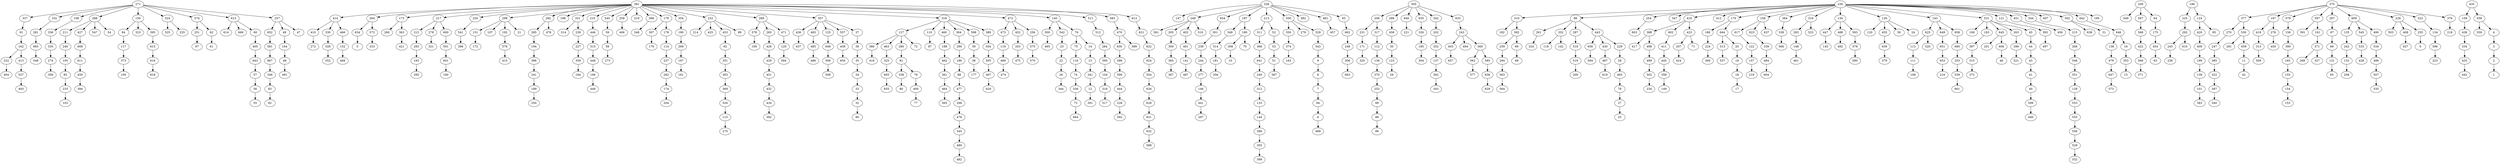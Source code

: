 digraph G {
    271 -> 337;
    381 -> 414;
    381 -> 264;
    264 -> 634;
    414 -> 410;
    410 -> 272;
    381 -> 173;
    173 -> 260;
    381 -> 217;
    217 -> 212;
    212 -> 293;
    293 -> 193;
    193 -> 295;
    328 -> 147;
    328 -> 249;
    249 -> 561;
    328 -> 654;
    654 -> 301;
    301 -> 238;
    271 -> 102;
    305 -> 206;
    305 -> 286;
    206 -> 231;
    231 -> 171;
    171 -> 320;
    238 -> 244;
    244 -> 277;
    277 -> 146;
    146 -> 441;
    441 -> 297;
    230 -> 310;
    310 -> 182;
    381 -> 220;
    220 -> 541;
    541 -> 398;
    209 -> 549;
    381 -> 299;
    299 -> 151;
    151 -> 172;
    305 -> 640;
    640 -> 221;
    196 -> 225;
    381 -> 282;
    282 -> 285;
    285 -> 194;
    194 -> 386;
    386 -> 241;
    241 -> 189;
    189 -> 250;
    328 -> 187;
    381 -> 198;
    230 -> 86;
    86 -> 261;
    261 -> 324;
    305 -> 635;
    635 -> 326;
    326 -> 185;
    185 -> 304;
    381 -> 331;
    331 -> 314;
    271 -> 108;
    108 -> 336;
    336 -> 335;
    335 -> 274;
    274 -> 309;
    264 -> 572;
    572 -> 333;
    305 -> 342;
    342 -> 202;
    202 -> 352;
    352 -> 137;
    137 -> 362;
    362 -> 343;
    173 -> 363;
    363 -> 421;
    249 -> 205;
    205 -> 300;
    300 -> 365;
    365 -> 367;
    381 -> 210;
    217 -> 278;
    278 -> 321;
    328 -> 213;
    213 -> 311;
    311 -> 368;
    368 -> 641;
    641 -> 240;
    230 -> 254;
    328 -> 550;
    550 -> 350;
    350 -> 374;
    374 -> 163;
    381 -> 540;
    375 -> 377;
    328 -> 382;
    377 -> 270;
    270 -> 247;
    247 -> 385;
    385 -> 322;
    322 -> 387;
    387 -> 340;
    240 -> 312;
    312 -> 133;
    133 -> 144;
    144 -> 396;
    396 -> 355;
    355 -> 399;
    230 -> 347;
    381 -> 258;
    258 -> 406;
    230 -> 416;
    416 -> 388;
    388 -> 417;
    381 -> 319;
    381 -> 366;
    366 -> 348;
    375 -> 197;
    197 -> 419;
    419 -> 313;
    313 -> 509;
    187 -> 349;
    349 -> 514;
    514 -> 181;
    181 -> 356;
    331 -> 239;
    239 -> 227;
    227 -> 359;
    359 -> 184;
    230 -> 412;
    381 -> 179;
    179 -> 307;
    307 -> 176;
    299 -> 107;
    179 -> 178;
    178 -> 114;
    114 -> 237;
    237 -> 262;
    262 -> 174;
    174 -> 204;
    381 -> 354;
    230 -> 170;
    170 -> 168;
    168 -> 224;
    224 -> 360;
    354 -> 190;
    190 -> 269;
    269 -> 167;
    167 -> 161;
    381 -> 232;
    232 -> 214;
    230 -> 158;
    158 -> 617;
    617 -> 122;
    122 -> 157;
    157 -> 219;
    230 -> 384;
    375 -> 579;
    579 -> 156;
    156 -> 390;
    390 -> 165;
    165 -> 155;
    155 -> 154;
    154 -> 153;
    416 -> 602;
    602 -> 411;
    411 -> 445;
    445 -> 358;
    358 -> 149;
    206 -> 317;
    317 -> 112;
    305 -> 633;
    230 -> 316;
    316 -> 283;
    283 -> 148;
    148 -> 461;
    249 -> 402;
    402 -> 401;
    401 -> 141;
    141 -> 487;
    112 -> 136;
    136 -> 370;
    230 -> 130;
    375 -> 597;
    597 -> 591;
    130 -> 447;
    447 -> 145;
    230 -> 126;
    375 -> 267;
    196 -> 124;
    126 -> 120;
    124 -> 420;
    420 -> 409;
    409 -> 199;
    199 -> 139;
    86 -> 332;
    332 -> 118;
    86 -> 287;
    230 -> 143;
    143 -> 625;
    625 -> 113;
    113 -> 111;
    111 -> 109;
    230 -> 531;
    531 -> 106;
    271 -> 288;
    288 -> 211;
    211 -> 246;
    246 -> 105;
    105 -> 85;
    85 -> 233;
    233 -> 103;
    139 -> 101;
    101 -> 383;
    370 -> 252;
    252 -> 99;
    99 -> 98;
    98 -> 96;
    225 -> 292;
    124 -> 95;
    292 -> 245;
    245 -> 236;
    531 -> 183;
    183 -> 397;
    397 -> 315;
    315 -> 372;
    337 -> 91;
    91 -> 162;
    162 -> 222;
    222 -> 404;
    230 -> 121;
    381 -> 289;
    289 -> 378;
    378 -> 169;
    531 -> 645;
    645 -> 201;
    271 -> 150;
    150 -> 84;
    84 -> 117;
    117 -> 373;
    373 -> 100;
    375 -> 609;
    609 -> 135;
    135 -> 242;
    242 -> 132;
    132 -> 208;
    597 -> 191;
    191 -> 371;
    371 -> 268;
    414 -> 330;
    330 -> 528;
    528 -> 552;
    332 -> 142;
    416 -> 423;
    423 -> 207;
    207 -> 424;
    232 -> 425;
    289 -> 265;
    265 -> 426;
    426 -> 429;
    429 -> 431;
    431 -> 432;
    432 -> 434;
    434 -> 392;
    435 -> 159;
    381 -> 357;
    357 -> 436;
    436 -> 437;
    159 -> 438;
    438 -> 334;
    334 -> 433;
    433 -> 442;
    381 -> 318;
    318 -> 127;
    127 -> 380;
    380 -> 418;
    210 -> 446;
    318 -> 110;
    110 -> 87;
    446 -> 515;
    515 -> 448;
    448 -> 166;
    166 -> 449;
    230 -> 451;
    451 -> 456;
    328 -> 481;
    481 -> 457;
    318 -> 460;
    460 -> 188;
    188 -> 462;
    462 -> 361;
    361 -> 464;
    464 -> 565;
    414 -> 466;
    466 -> 152;
    152 -> 468;
    381 -> 472;
    472 -> 473;
    473 -> 119;
    119 -> 469;
    469 -> 474;
    472 -> 452;
    452 -> 203;
    203 -> 475;
    282 -> 476;
    318 -> 364;
    364 -> 290;
    290 -> 186;
    186 -> 88;
    88 -> 477;
    477 -> 298;
    298 -> 478;
    478 -> 345;
    345 -> 480;
    480 -> 482;
    357 -> 483;
    483 -> 485;
    485 -> 486;
    130 -> 488;
    488 -> 492;
    162 -> 413;
    413 -> 527;
    527 -> 493;
    150 -> 323;
    381 -> 140;
    140 -> 500;
    500 -> 495;
    121 -> 393;
    393 -> 497;
    388 -> 498;
    498 -> 499;
    499 -> 502;
    502 -> 234;
    357 -> 125;
    375 -> 226;
    226 -> 503;
    125 -> 648;
    648 -> 506;
    506 -> 508;
    249 -> 510;
    381 -> 511;
    511 -> 512;
    512 -> 284;
    284 -> 595;
    595 -> 104;
    104 -> 516;
    516 -> 517;
    371 -> 327;
    287 -> 518;
    518 -> 519;
    519 -> 200;
    625 -> 520;
    531 -> 263;
    263 -> 296;
    296 -> 521;
    316 -> 523;
    271 -> 524;
    524 -> 525;
    232 -> 453;
    453 -> 92;
    92 -> 351;
    351 -> 303;
    303 -> 369;
    369 -> 526;
    526 -> 115;
    115 -> 275;
    377 -> 530;
    609 -> 545;
    545 -> 533;
    533 -> 428;
    609 -> 490;
    490 -> 534;
    534 -> 496;
    496 -> 507;
    507 -> 535;
    384 -> 538;
    538 -> 566;
    140 -> 542;
    230 -> 544;
    544 -> 215;
    215 -> 266;
    266 -> 546;
    546 -> 551;
    551 -> 128;
    128 -> 553;
    553 -> 555;
    555 -> 556;
    556 -> 529;
    529 -> 532;
    292 -> 610;
    435 -> 558;
    558 -> 559;
    633 -> 243;
    243 -> 403;
    403 -> 657;
    197 -> 276;
    276 -> 450;
    243 -> 494;
    243 -> 560;
    560 -> 562;
    562 -> 577;
    310 -> 582;
    582 -> 259;
    259 -> 294;
    294 -> 563;
    563 -> 564;
    209 -> 567;
    567 -> 568;
    568 -> 422;
    422 -> 569;
    569 -> 571;
    271 -> 574;
    574 -> 251;
    251 -> 97;
    472 -> 256;
    256 -> 575;
    575 -> 570;
    299 -> 192;
    192 -> 576;
    576 -> 415;
    286 -> 458;
    130 -> 593;
    593 -> 578;
    578 -> 580;
    127 -> 463;
    381 -> 583;
    583 -> 470;
    470 -> 630;
    630 -> 586;
    586 -> 590;
    590 -> 444;
    444 -> 228;
    228 -> 592;
    375 -> 522;
    522 -> 134;
    134 -> 596;
    596 -> 223;
    318 -> 598;
    217 -> 600;
    600 -> 501;
    501 -> 601;
    601 -> 160;
    254 -> 603;
    158 -> 623;
    623 -> 339;
    339 -> 484;
    484 -> 604;
    230 -> 607;
    288 -> 427;
    427 -> 608;
    608 -> 611;
    611 -> 459;
    459 -> 394;
    271 -> 613;
    613 -> 614;
    150 -> 395;
    395 -> 615;
    615 -> 616;
    616 -> 618;
    318 -> 389;
    389 -> 504;
    504 -> 505;
    505 -> 407;
    407 -> 620;
    230 -> 302;
    302 -> 638;
    288 -> 547;
    381 -> 612;
    612 -> 621;
    621 -> 622;
    622 -> 624;
    624 -> 554;
    554 -> 626;
    626 -> 628;
    628 -> 631;
    631 -> 632;
    632 -> 588;
    560 -> 585;
    585 -> 636;
    636 -> 629;
    158 -> 637;
    126 -> 455;
    455 -> 639;
    639 -> 379;
    230 -> 642;
    642 -> 646;
    646 -> 138;
    138 -> 479;
    479 -> 647;
    647 -> 573;
    143 -> 649;
    230 -> 195;
    357 -> 557;
    557 -> 439;
    439 -> 650;
    289 -> 471;
    471 -> 129;
    129 -> 594;
    649 -> 651;
    651 -> 653;
    653 -> 216;
    232 -> 89;
    375 -> 376;
    376 -> 218;
    463 -> 325;
    325 -> 605;
    605 -> 655;
    86 -> 443;
    443 -> 656;
    656 -> 584;
    143 -> 658;
    658 -> 660;
    660 -> 253;
    253 -> 539;
    539 -> 661;
    328 -> 93;
    93 -> 662;
    662 -> 248;
    248 -> 306;
    306 -> 663;
    470 -> 589;
    102 -> 281;
    281 -> 665;
    665 -> 548;
    170 -> 644;
    644 -> 513;
    513 -> 537;
    613 -> 666;
    271 -> 257;
    257 -> 652;
    652 -> 581;
    581 -> 667;
    667 -> 346;
    346 -> 83;
    83 -> 82;
    127 -> 280;
    280 -> 81;
    81 -> 338;
    338 -> 80;
    81 -> 79;
    79 -> 400;
    400 -> 77;
    140 -> 76;
    76 -> 75;
    75 -> 116;
    116 -> 74;
    74 -> 536;
    536 -> 73;
    73 -> 664;
    127 -> 72;
    582 -> 69;
    69 -> 68;
    267 -> 67;
    67 -> 66;
    66 -> 131;
    131 -> 65;
    226 -> 408;
    408 -> 627;
    209 -> 64;
    64 -> 175;
    175 -> 454;
    454 -> 63;
    574 -> 62;
    62 -> 61;
    613 -> 60;
    60 -> 405;
    405 -> 643;
    524 -> 235;
    540 -> 59;
    59 -> 58;
    58 -> 273;
    643 -> 57;
    57 -> 56;
    56 -> 55;
    288 -> 54;
    213 -> 52;
    52 -> 53;
    53 -> 51;
    51 -> 587;
    126 -> 50;
    257 -> 49;
    49 -> 164;
    164 -> 48;
    48 -> 491;
    257 -> 47;
    645 -> 606;
    606 -> 46;
    531 -> 45;
    45 -> 44;
    44 -> 43;
    43 -> 41;
    41 -> 40;
    40 -> 599;
    599 -> 440;
    423 -> 71;
    598 -> 39;
    39 -> 38;
    38 -> 177;
    357 -> 37;
    37 -> 36;
    36 -> 35;
    35 -> 34;
    34 -> 33;
    33 -> 32;
    32 -> 90;
    302 -> 31;
    443 -> 430;
    430 -> 467;
    467 -> 619;
    458 -> 30;
    30 -> 123;
    123 -> 29;
    443 -> 229;
    229 -> 28;
    28 -> 465;
    465 -> 78;
    78 -> 27;
    27 -> 25;
    550 -> 279;
    126 -> 24;
    542 -> 23;
    23 -> 22;
    22 -> 26;
    26 -> 344;
    299 -> 21;
    644 -> 20;
    20 -> 19;
    19 -> 18;
    18 -> 17;
    530 -> 291;
    646 -> 16;
    16 -> 353;
    353 -> 15;
    76 -> 14;
    14 -> 13;
    13 -> 341;
    341 -> 12;
    12 -> 391;
    530 -> 659;
    659 -> 11;
    11 -> 42;
    187 -> 180;
    180 -> 308;
    308 -> 10;
    550 -> 329;
    329 -> 543;
    180 -> 70;
    543 -> 9;
    9 -> 8;
    8 -> 7;
    7 -> 94;
    94 -> 6;
    6 -> 489;
    634 -> 5;
    558 -> 4;
    4 -> 3;
    3 -> 2;
    2 -> 1;
    226 -> 255;
    255 -> 0;
}
